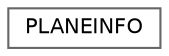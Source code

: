 digraph "クラス階層図"
{
 // LATEX_PDF_SIZE
  bgcolor="transparent";
  edge [fontname=Helvetica,fontsize=10,labelfontname=Helvetica,labelfontsize=10];
  node [fontname=Helvetica,fontsize=10,shape=box,height=0.2,width=0.4];
  rankdir="LR";
  Node0 [id="Node000000",label="PLANEINFO",height=0.2,width=0.4,color="grey40", fillcolor="white", style="filled",URL="$struct_p_l_a_n_e_i_n_f_o.html",tooltip=" "];
}
